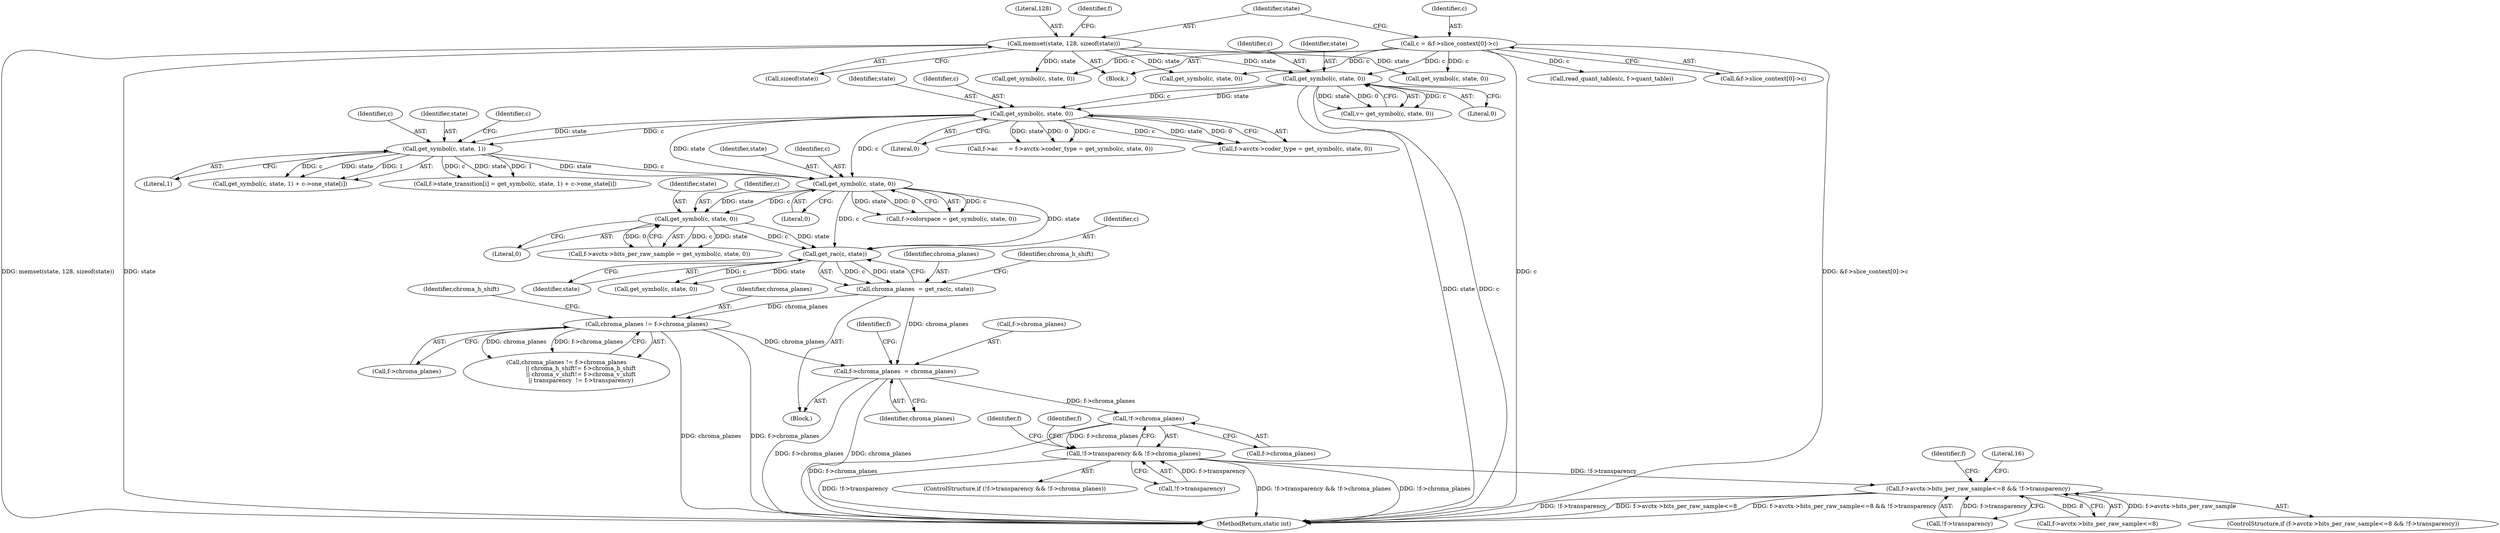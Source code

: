 digraph "0_FFmpeg_547d690d676064069d44703a1917e0dab7e33445@pointer" {
"1000295" [label="(Call,f->chroma_planes  = chroma_planes)"];
"1000235" [label="(Call,chroma_planes  = get_rac(c, state))"];
"1000237" [label="(Call,get_rac(c, state))"];
"1000215" [label="(Call,get_symbol(c, state, 0))"];
"1000202" [label="(Call,get_symbol(c, state, 1))"];
"1000175" [label="(Call,get_symbol(c, state, 0))"];
"1000142" [label="(Call,get_symbol(c, state, 0))"];
"1000113" [label="(Call,c = &f->slice_context[0]->c)"];
"1000123" [label="(Call,memset(state, 128, sizeof(state)))"];
"1000231" [label="(Call,get_symbol(c, state, 0))"];
"1000264" [label="(Call,chroma_planes != f->chroma_planes)"];
"1000337" [label="(Call,!f->chroma_planes)"];
"1000332" [label="(Call,!f->transparency && !f->chroma_planes)"];
"1000367" [label="(Call,f->avctx->bits_per_raw_sample<=8 && !f->transparency)"];
"1000205" [label="(Literal,1)"];
"1000201" [label="(Call,get_symbol(c, state, 1) + c->one_state[i])"];
"1000142" [label="(Call,get_symbol(c, state, 0))"];
"1000371" [label="(Identifier,f)"];
"1000368" [label="(Call,f->avctx->bits_per_raw_sample<=8)"];
"1000333" [label="(Call,!f->transparency)"];
"1000195" [label="(Call,f->state_transition[i] = get_symbol(c, state, 1) + c->one_state[i])"];
"1000217" [label="(Identifier,state)"];
"1000234" [label="(Literal,0)"];
"1000175" [label="(Call,get_symbol(c, state, 0))"];
"1000208" [label="(Identifier,c)"];
"1000176" [label="(Identifier,c)"];
"1000203" [label="(Identifier,c)"];
"1000296" [label="(Call,f->chroma_planes)"];
"1000302" [label="(Identifier,f)"];
"1000236" [label="(Identifier,chroma_planes)"];
"1000216" [label="(Identifier,c)"];
"1000169" [label="(Call,f->avctx->coder_type = get_symbol(c, state, 0))"];
"1000367" [label="(Call,f->avctx->bits_per_raw_sample<=8 && !f->transparency)"];
"1001295" [label="(MethodReturn,static int)"];
"1000211" [label="(Call,f->colorspace = get_symbol(c, state, 0))"];
"1000271" [label="(Identifier,chroma_h_shift)"];
"1000113" [label="(Call,c = &f->slice_context[0]->c)"];
"1000218" [label="(Literal,0)"];
"1000346" [label="(Identifier,f)"];
"1000461" [label="(Identifier,f)"];
"1000233" [label="(Identifier,state)"];
"1000237" [label="(Call,get_rac(c, state))"];
"1000225" [label="(Call,f->avctx->bits_per_raw_sample = get_symbol(c, state, 0))"];
"1000140" [label="(Call,v= get_symbol(c, state, 0))"];
"1000241" [label="(Identifier,chroma_h_shift)"];
"1000239" [label="(Identifier,state)"];
"1000202" [label="(Call,get_symbol(c, state, 1))"];
"1000366" [label="(ControlStructure,if (f->avctx->bits_per_raw_sample<=8 && !f->transparency))"];
"1000145" [label="(Literal,0)"];
"1000838" [label="(Call,read_quant_tables(c, f->quant_table))"];
"1000235" [label="(Call,chroma_planes  = get_rac(c, state))"];
"1000178" [label="(Literal,0)"];
"1000868" [label="(Call,get_symbol(c, state, 0))"];
"1000299" [label="(Identifier,chroma_planes)"];
"1000265" [label="(Identifier,chroma_planes)"];
"1000383" [label="(Literal,16)"];
"1000125" [label="(Literal,128)"];
"1000177" [label="(Identifier,state)"];
"1000104" [label="(Block,)"];
"1000337" [label="(Call,!f->chroma_planes)"];
"1000131" [label="(Identifier,f)"];
"1000295" [label="(Call,f->chroma_planes  = chroma_planes)"];
"1000242" [label="(Call,get_symbol(c, state, 0))"];
"1000204" [label="(Identifier,state)"];
"1000143" [label="(Identifier,c)"];
"1000144" [label="(Identifier,state)"];
"1000264" [label="(Call,chroma_planes != f->chroma_planes)"];
"1000232" [label="(Identifier,c)"];
"1000238" [label="(Identifier,c)"];
"1000165" [label="(Call,f->ac      = f->avctx->coder_type = get_symbol(c, state, 0))"];
"1000215" [label="(Call,get_symbol(c, state, 0))"];
"1000115" [label="(Call,&f->slice_context[0]->c)"];
"1001201" [label="(Call,get_symbol(c, state, 0))"];
"1001016" [label="(Call,get_symbol(c, state, 0))"];
"1000231" [label="(Call,get_symbol(c, state, 0))"];
"1000332" [label="(Call,!f->transparency && !f->chroma_planes)"];
"1000114" [label="(Identifier,c)"];
"1000375" [label="(Call,!f->transparency)"];
"1000266" [label="(Call,f->chroma_planes)"];
"1000338" [label="(Call,f->chroma_planes)"];
"1000123" [label="(Call,memset(state, 128, sizeof(state)))"];
"1000263" [label="(Call,chroma_planes != f->chroma_planes\n                || chroma_h_shift!= f->chroma_h_shift\n                || chroma_v_shift!= f->chroma_v_shift\n                || transparency  != f->transparency)"];
"1000124" [label="(Identifier,state)"];
"1000126" [label="(Call,sizeof(state))"];
"1000134" [label="(Block,)"];
"1000331" [label="(ControlStructure,if (!f->transparency && !f->chroma_planes))"];
"1000295" -> "1000134"  [label="AST: "];
"1000295" -> "1000299"  [label="CFG: "];
"1000296" -> "1000295"  [label="AST: "];
"1000299" -> "1000295"  [label="AST: "];
"1000302" -> "1000295"  [label="CFG: "];
"1000295" -> "1001295"  [label="DDG: f->chroma_planes"];
"1000295" -> "1001295"  [label="DDG: chroma_planes"];
"1000235" -> "1000295"  [label="DDG: chroma_planes"];
"1000264" -> "1000295"  [label="DDG: chroma_planes"];
"1000295" -> "1000337"  [label="DDG: f->chroma_planes"];
"1000235" -> "1000134"  [label="AST: "];
"1000235" -> "1000237"  [label="CFG: "];
"1000236" -> "1000235"  [label="AST: "];
"1000237" -> "1000235"  [label="AST: "];
"1000241" -> "1000235"  [label="CFG: "];
"1000237" -> "1000235"  [label="DDG: c"];
"1000237" -> "1000235"  [label="DDG: state"];
"1000235" -> "1000264"  [label="DDG: chroma_planes"];
"1000237" -> "1000239"  [label="CFG: "];
"1000238" -> "1000237"  [label="AST: "];
"1000239" -> "1000237"  [label="AST: "];
"1000215" -> "1000237"  [label="DDG: c"];
"1000215" -> "1000237"  [label="DDG: state"];
"1000231" -> "1000237"  [label="DDG: c"];
"1000231" -> "1000237"  [label="DDG: state"];
"1000237" -> "1000242"  [label="DDG: c"];
"1000237" -> "1000242"  [label="DDG: state"];
"1000215" -> "1000211"  [label="AST: "];
"1000215" -> "1000218"  [label="CFG: "];
"1000216" -> "1000215"  [label="AST: "];
"1000217" -> "1000215"  [label="AST: "];
"1000218" -> "1000215"  [label="AST: "];
"1000211" -> "1000215"  [label="CFG: "];
"1000215" -> "1000211"  [label="DDG: c"];
"1000215" -> "1000211"  [label="DDG: state"];
"1000215" -> "1000211"  [label="DDG: 0"];
"1000202" -> "1000215"  [label="DDG: c"];
"1000202" -> "1000215"  [label="DDG: state"];
"1000175" -> "1000215"  [label="DDG: c"];
"1000175" -> "1000215"  [label="DDG: state"];
"1000215" -> "1000231"  [label="DDG: c"];
"1000215" -> "1000231"  [label="DDG: state"];
"1000202" -> "1000201"  [label="AST: "];
"1000202" -> "1000205"  [label="CFG: "];
"1000203" -> "1000202"  [label="AST: "];
"1000204" -> "1000202"  [label="AST: "];
"1000205" -> "1000202"  [label="AST: "];
"1000208" -> "1000202"  [label="CFG: "];
"1000202" -> "1000195"  [label="DDG: c"];
"1000202" -> "1000195"  [label="DDG: state"];
"1000202" -> "1000195"  [label="DDG: 1"];
"1000202" -> "1000201"  [label="DDG: c"];
"1000202" -> "1000201"  [label="DDG: state"];
"1000202" -> "1000201"  [label="DDG: 1"];
"1000175" -> "1000202"  [label="DDG: c"];
"1000175" -> "1000202"  [label="DDG: state"];
"1000175" -> "1000169"  [label="AST: "];
"1000175" -> "1000178"  [label="CFG: "];
"1000176" -> "1000175"  [label="AST: "];
"1000177" -> "1000175"  [label="AST: "];
"1000178" -> "1000175"  [label="AST: "];
"1000169" -> "1000175"  [label="CFG: "];
"1000175" -> "1000165"  [label="DDG: c"];
"1000175" -> "1000165"  [label="DDG: state"];
"1000175" -> "1000165"  [label="DDG: 0"];
"1000175" -> "1000169"  [label="DDG: c"];
"1000175" -> "1000169"  [label="DDG: state"];
"1000175" -> "1000169"  [label="DDG: 0"];
"1000142" -> "1000175"  [label="DDG: c"];
"1000142" -> "1000175"  [label="DDG: state"];
"1000142" -> "1000140"  [label="AST: "];
"1000142" -> "1000145"  [label="CFG: "];
"1000143" -> "1000142"  [label="AST: "];
"1000144" -> "1000142"  [label="AST: "];
"1000145" -> "1000142"  [label="AST: "];
"1000140" -> "1000142"  [label="CFG: "];
"1000142" -> "1001295"  [label="DDG: state"];
"1000142" -> "1001295"  [label="DDG: c"];
"1000142" -> "1000140"  [label="DDG: c"];
"1000142" -> "1000140"  [label="DDG: state"];
"1000142" -> "1000140"  [label="DDG: 0"];
"1000113" -> "1000142"  [label="DDG: c"];
"1000123" -> "1000142"  [label="DDG: state"];
"1000113" -> "1000104"  [label="AST: "];
"1000113" -> "1000115"  [label="CFG: "];
"1000114" -> "1000113"  [label="AST: "];
"1000115" -> "1000113"  [label="AST: "];
"1000124" -> "1000113"  [label="CFG: "];
"1000113" -> "1001295"  [label="DDG: c"];
"1000113" -> "1001295"  [label="DDG: &f->slice_context[0]->c"];
"1000113" -> "1000838"  [label="DDG: c"];
"1000113" -> "1000868"  [label="DDG: c"];
"1000113" -> "1001016"  [label="DDG: c"];
"1000113" -> "1001201"  [label="DDG: c"];
"1000123" -> "1000104"  [label="AST: "];
"1000123" -> "1000126"  [label="CFG: "];
"1000124" -> "1000123"  [label="AST: "];
"1000125" -> "1000123"  [label="AST: "];
"1000126" -> "1000123"  [label="AST: "];
"1000131" -> "1000123"  [label="CFG: "];
"1000123" -> "1001295"  [label="DDG: memset(state, 128, sizeof(state))"];
"1000123" -> "1001295"  [label="DDG: state"];
"1000123" -> "1000868"  [label="DDG: state"];
"1000123" -> "1001016"  [label="DDG: state"];
"1000123" -> "1001201"  [label="DDG: state"];
"1000231" -> "1000225"  [label="AST: "];
"1000231" -> "1000234"  [label="CFG: "];
"1000232" -> "1000231"  [label="AST: "];
"1000233" -> "1000231"  [label="AST: "];
"1000234" -> "1000231"  [label="AST: "];
"1000225" -> "1000231"  [label="CFG: "];
"1000231" -> "1000225"  [label="DDG: c"];
"1000231" -> "1000225"  [label="DDG: state"];
"1000231" -> "1000225"  [label="DDG: 0"];
"1000264" -> "1000263"  [label="AST: "];
"1000264" -> "1000266"  [label="CFG: "];
"1000265" -> "1000264"  [label="AST: "];
"1000266" -> "1000264"  [label="AST: "];
"1000271" -> "1000264"  [label="CFG: "];
"1000263" -> "1000264"  [label="CFG: "];
"1000264" -> "1001295"  [label="DDG: chroma_planes"];
"1000264" -> "1001295"  [label="DDG: f->chroma_planes"];
"1000264" -> "1000263"  [label="DDG: chroma_planes"];
"1000264" -> "1000263"  [label="DDG: f->chroma_planes"];
"1000337" -> "1000332"  [label="AST: "];
"1000337" -> "1000338"  [label="CFG: "];
"1000338" -> "1000337"  [label="AST: "];
"1000332" -> "1000337"  [label="CFG: "];
"1000337" -> "1001295"  [label="DDG: f->chroma_planes"];
"1000337" -> "1000332"  [label="DDG: f->chroma_planes"];
"1000332" -> "1000331"  [label="AST: "];
"1000332" -> "1000333"  [label="CFG: "];
"1000333" -> "1000332"  [label="AST: "];
"1000346" -> "1000332"  [label="CFG: "];
"1000371" -> "1000332"  [label="CFG: "];
"1000332" -> "1001295"  [label="DDG: !f->transparency"];
"1000332" -> "1001295"  [label="DDG: !f->transparency && !f->chroma_planes"];
"1000332" -> "1001295"  [label="DDG: !f->chroma_planes"];
"1000333" -> "1000332"  [label="DDG: f->transparency"];
"1000332" -> "1000367"  [label="DDG: !f->transparency"];
"1000367" -> "1000366"  [label="AST: "];
"1000367" -> "1000368"  [label="CFG: "];
"1000367" -> "1000375"  [label="CFG: "];
"1000368" -> "1000367"  [label="AST: "];
"1000375" -> "1000367"  [label="AST: "];
"1000383" -> "1000367"  [label="CFG: "];
"1000461" -> "1000367"  [label="CFG: "];
"1000367" -> "1001295"  [label="DDG: !f->transparency"];
"1000367" -> "1001295"  [label="DDG: f->avctx->bits_per_raw_sample<=8"];
"1000367" -> "1001295"  [label="DDG: f->avctx->bits_per_raw_sample<=8 && !f->transparency"];
"1000368" -> "1000367"  [label="DDG: f->avctx->bits_per_raw_sample"];
"1000368" -> "1000367"  [label="DDG: 8"];
"1000375" -> "1000367"  [label="DDG: f->transparency"];
}
